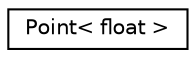 digraph "Graphical Class Hierarchy"
{
  edge [fontname="Helvetica",fontsize="10",labelfontname="Helvetica",labelfontsize="10"];
  node [fontname="Helvetica",fontsize="10",shape=record];
  rankdir="LR";
  Node1 [label="Point\< float \>",height=0.2,width=0.4,color="black", fillcolor="white", style="filled",URL="$class_point.html"];
}
